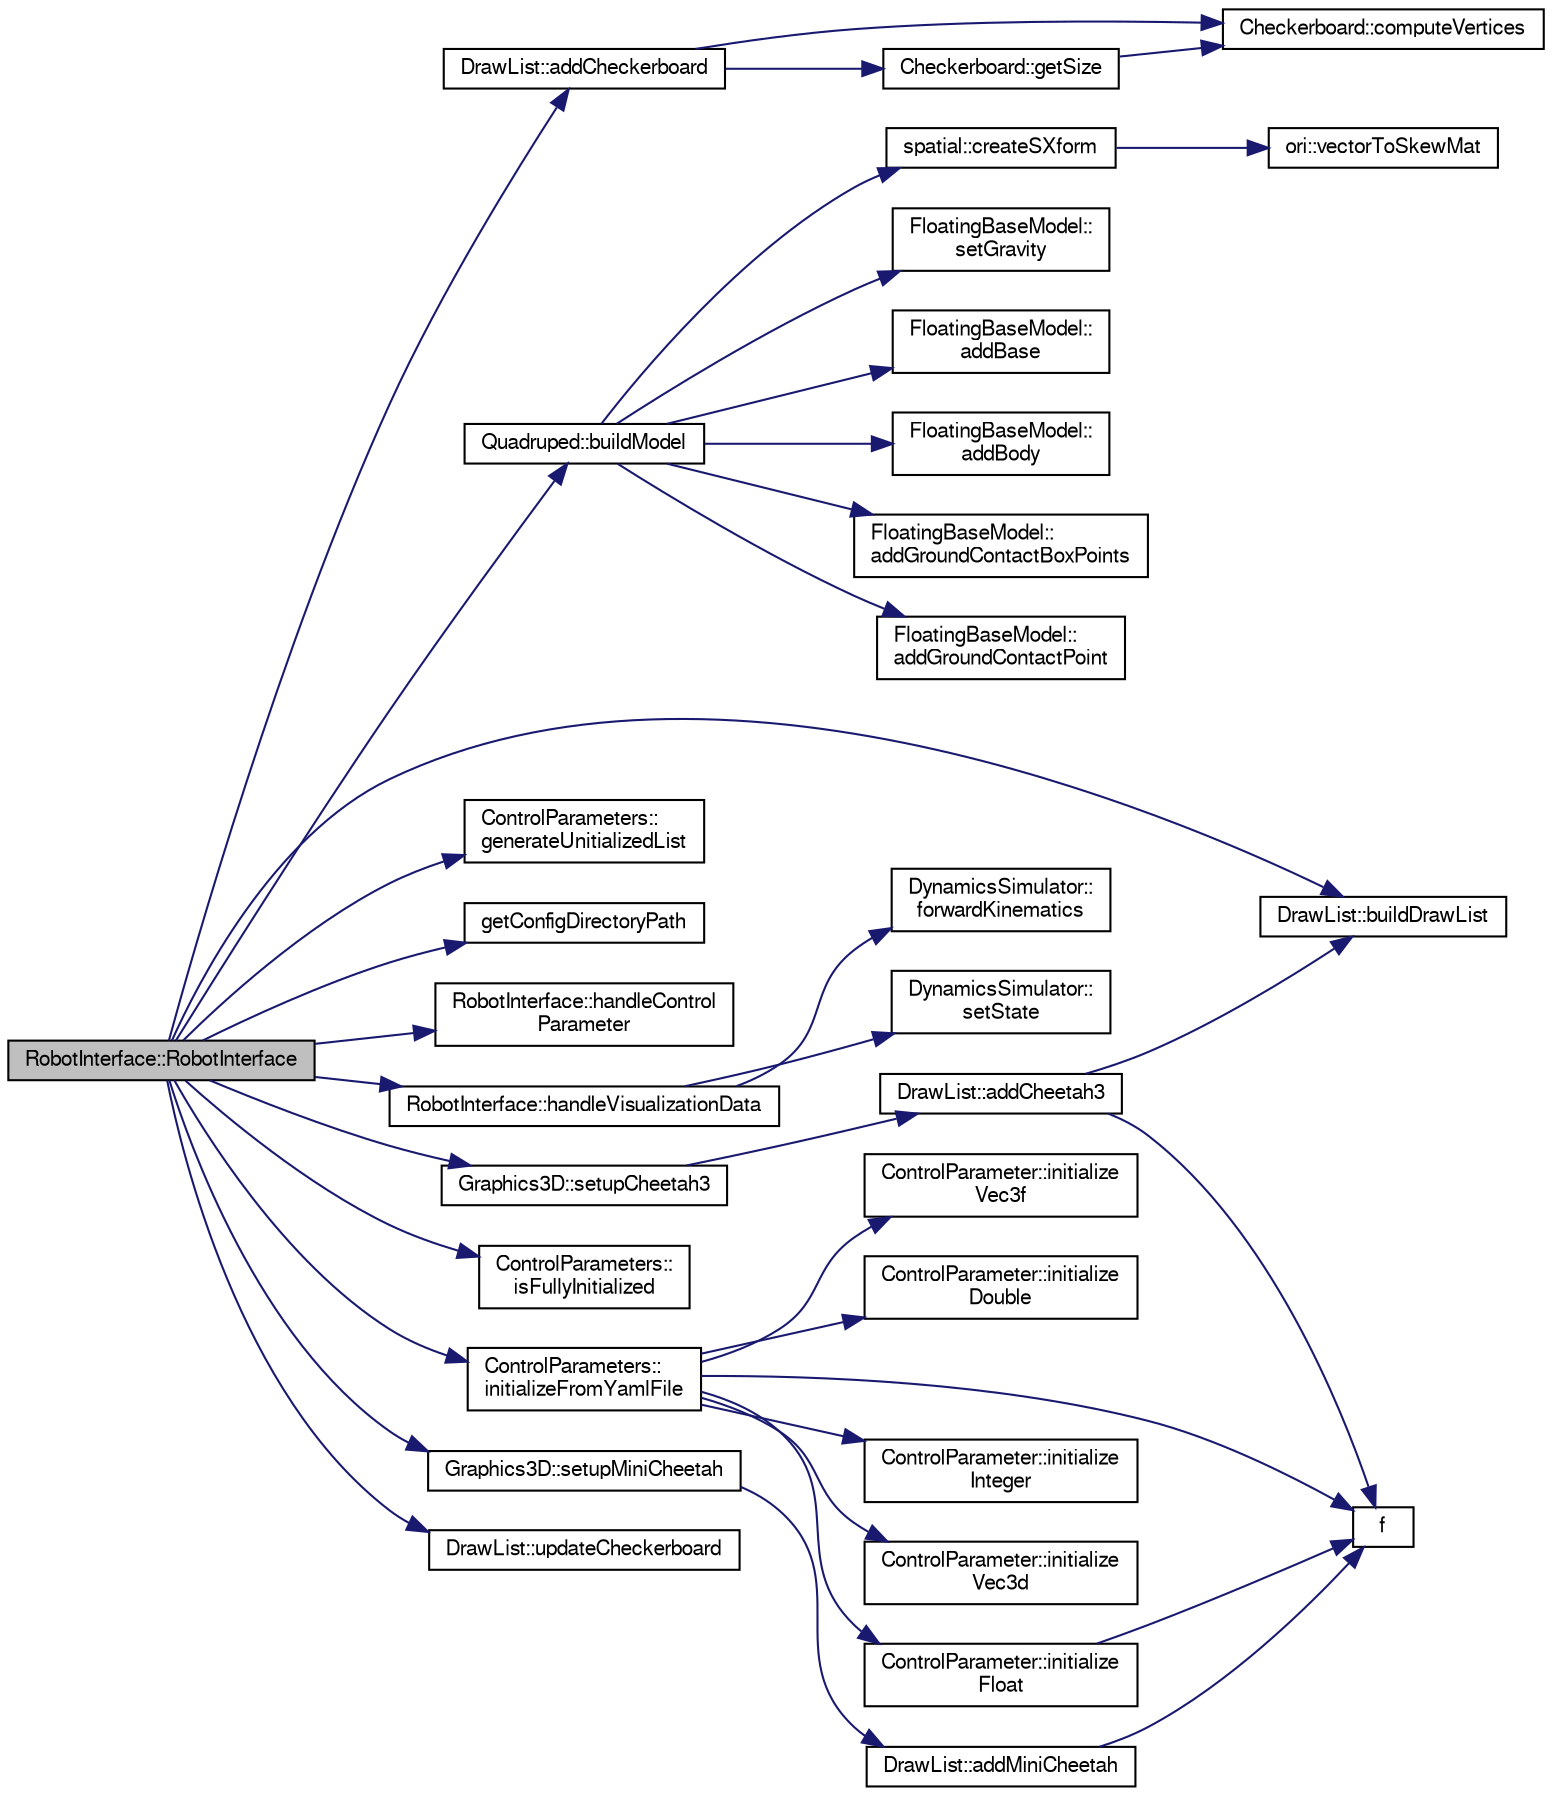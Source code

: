 digraph "RobotInterface::RobotInterface"
{
  edge [fontname="FreeSans",fontsize="10",labelfontname="FreeSans",labelfontsize="10"];
  node [fontname="FreeSans",fontsize="10",shape=record];
  rankdir="LR";
  Node1 [label="RobotInterface::RobotInterface",height=0.2,width=0.4,color="black", fillcolor="grey75", style="filled", fontcolor="black"];
  Node1 -> Node2 [color="midnightblue",fontsize="10",style="solid",fontname="FreeSans"];
  Node2 [label="DrawList::addCheckerboard",height=0.2,width=0.4,color="black", fillcolor="white", style="filled",URL="$d1/d03/class_draw_list.html#a1df4a5846120d050f009a8736424f221"];
  Node2 -> Node3 [color="midnightblue",fontsize="10",style="solid",fontname="FreeSans"];
  Node3 [label="Checkerboard::computeVertices",height=0.2,width=0.4,color="black", fillcolor="white", style="filled",URL="$df/d89/class_checkerboard.html#a7da009b6e556e016815920ee968efa98"];
  Node2 -> Node4 [color="midnightblue",fontsize="10",style="solid",fontname="FreeSans"];
  Node4 [label="Checkerboard::getSize",height=0.2,width=0.4,color="black", fillcolor="white", style="filled",URL="$df/d89/class_checkerboard.html#ac2684bd81769c83fbf0bf2f648a35488"];
  Node4 -> Node3 [color="midnightblue",fontsize="10",style="solid",fontname="FreeSans"];
  Node1 -> Node5 [color="midnightblue",fontsize="10",style="solid",fontname="FreeSans"];
  Node5 [label="DrawList::buildDrawList",height=0.2,width=0.4,color="black", fillcolor="white", style="filled",URL="$d1/d03/class_draw_list.html#a792c90bc3c128f684bd62928b24d2d38"];
  Node1 -> Node6 [color="midnightblue",fontsize="10",style="solid",fontname="FreeSans"];
  Node6 [label="Quadruped::buildModel",height=0.2,width=0.4,color="black", fillcolor="white", style="filled",URL="$dc/d66/class_quadruped.html#ae3725898959888f0885981c43f127a07"];
  Node6 -> Node7 [color="midnightblue",fontsize="10",style="solid",fontname="FreeSans"];
  Node7 [label="FloatingBaseModel::\laddBase",height=0.2,width=0.4,color="black", fillcolor="white", style="filled",URL="$d6/db1/class_floating_base_model.html#ab3dfc6605561bee26b4f7a893e44c78d"];
  Node6 -> Node8 [color="midnightblue",fontsize="10",style="solid",fontname="FreeSans"];
  Node8 [label="FloatingBaseModel::\laddBody",height=0.2,width=0.4,color="black", fillcolor="white", style="filled",URL="$d6/db1/class_floating_base_model.html#adcff6806f39aedf95a3723fc10c6144e"];
  Node6 -> Node9 [color="midnightblue",fontsize="10",style="solid",fontname="FreeSans"];
  Node9 [label="FloatingBaseModel::\laddGroundContactBoxPoints",height=0.2,width=0.4,color="black", fillcolor="white", style="filled",URL="$d6/db1/class_floating_base_model.html#aff2cddc3077b282fe3504ecd28bc08cb"];
  Node6 -> Node10 [color="midnightblue",fontsize="10",style="solid",fontname="FreeSans"];
  Node10 [label="FloatingBaseModel::\laddGroundContactPoint",height=0.2,width=0.4,color="black", fillcolor="white", style="filled",URL="$d6/db1/class_floating_base_model.html#a3f2a319bbd26e5e7f91c7d3b980e28c4"];
  Node6 -> Node11 [color="midnightblue",fontsize="10",style="solid",fontname="FreeSans"];
  Node11 [label="spatial::createSXform",height=0.2,width=0.4,color="black", fillcolor="white", style="filled",URL="$de/d1a/namespacespatial.html#ae4a2145f3028087511b4f17c0152ec83"];
  Node11 -> Node12 [color="midnightblue",fontsize="10",style="solid",fontname="FreeSans"];
  Node12 [label="ori::vectorToSkewMat",height=0.2,width=0.4,color="black", fillcolor="white", style="filled",URL="$da/d9b/namespaceori.html#a153f2a76610f0c5524da3f8bf8fa4dfa"];
  Node6 -> Node13 [color="midnightblue",fontsize="10",style="solid",fontname="FreeSans"];
  Node13 [label="FloatingBaseModel::\lsetGravity",height=0.2,width=0.4,color="black", fillcolor="white", style="filled",URL="$d6/db1/class_floating_base_model.html#a32274ad578f7ad30bd79e786b62cdd62"];
  Node1 -> Node14 [color="midnightblue",fontsize="10",style="solid",fontname="FreeSans"];
  Node14 [label="ControlParameters::\lgenerateUnitializedList",height=0.2,width=0.4,color="black", fillcolor="white", style="filled",URL="$d8/d86/class_control_parameters.html#a6fc860c65c6484562dfc922cb5806410"];
  Node1 -> Node15 [color="midnightblue",fontsize="10",style="solid",fontname="FreeSans"];
  Node15 [label="getConfigDirectoryPath",height=0.2,width=0.4,color="black", fillcolor="white", style="filled",URL="$de/df0/utilities_8h.html#afe1bbec53e0ac370224c4aa5c3433b0e"];
  Node1 -> Node16 [color="midnightblue",fontsize="10",style="solid",fontname="FreeSans"];
  Node16 [label="RobotInterface::handleControl\lParameter",height=0.2,width=0.4,color="black", fillcolor="white", style="filled",URL="$d6/d05/class_robot_interface.html#a429be295631bd7ee22cd2efc9fb74648"];
  Node1 -> Node17 [color="midnightblue",fontsize="10",style="solid",fontname="FreeSans"];
  Node17 [label="RobotInterface::handleVisualizationData",height=0.2,width=0.4,color="black", fillcolor="white", style="filled",URL="$d6/d05/class_robot_interface.html#a1a13156279b80e488f9535374f66a8f8"];
  Node17 -> Node18 [color="midnightblue",fontsize="10",style="solid",fontname="FreeSans"];
  Node18 [label="DynamicsSimulator::\lsetState",height=0.2,width=0.4,color="black", fillcolor="white", style="filled",URL="$d7/d9c/class_dynamics_simulator.html#a1b185d90d2b15840ca57f8e2adcf84fb"];
  Node17 -> Node19 [color="midnightblue",fontsize="10",style="solid",fontname="FreeSans"];
  Node19 [label="DynamicsSimulator::\lforwardKinematics",height=0.2,width=0.4,color="black", fillcolor="white", style="filled",URL="$d7/d9c/class_dynamics_simulator.html#a3c057386e8d437e8c5dbcae02acf935c",tooltip="Do forward kinematics for feet. "];
  Node1 -> Node20 [color="midnightblue",fontsize="10",style="solid",fontname="FreeSans"];
  Node20 [label="ControlParameters::\linitializeFromYamlFile",height=0.2,width=0.4,color="black", fillcolor="white", style="filled",URL="$d8/d86/class_control_parameters.html#a18eb23794d712e6c56120e644883e4e0"];
  Node20 -> Node21 [color="midnightblue",fontsize="10",style="solid",fontname="FreeSans"];
  Node21 [label="f",height=0.2,width=0.4,color="black", fillcolor="white", style="filled",URL="$dc/dd7/test__casadi_8cpp.html#ae20d7fba59865a21504b65cdb44cbfe5"];
  Node20 -> Node22 [color="midnightblue",fontsize="10",style="solid",fontname="FreeSans"];
  Node22 [label="ControlParameter::initialize\lDouble",height=0.2,width=0.4,color="black", fillcolor="white", style="filled",URL="$da/d98/class_control_parameter.html#a13b0c1993d779ecd063a2177507f2704"];
  Node20 -> Node23 [color="midnightblue",fontsize="10",style="solid",fontname="FreeSans"];
  Node23 [label="ControlParameter::initialize\lFloat",height=0.2,width=0.4,color="black", fillcolor="white", style="filled",URL="$da/d98/class_control_parameter.html#a758ba2c0d184af0c0a19caee656b2af3"];
  Node23 -> Node21 [color="midnightblue",fontsize="10",style="solid",fontname="FreeSans"];
  Node20 -> Node24 [color="midnightblue",fontsize="10",style="solid",fontname="FreeSans"];
  Node24 [label="ControlParameter::initialize\lInteger",height=0.2,width=0.4,color="black", fillcolor="white", style="filled",URL="$da/d98/class_control_parameter.html#abc08f598172aee1e86f51edc67f3fdd8"];
  Node20 -> Node25 [color="midnightblue",fontsize="10",style="solid",fontname="FreeSans"];
  Node25 [label="ControlParameter::initialize\lVec3d",height=0.2,width=0.4,color="black", fillcolor="white", style="filled",URL="$da/d98/class_control_parameter.html#a09a2be4eb342febe00c60d9eaa735d4e"];
  Node20 -> Node26 [color="midnightblue",fontsize="10",style="solid",fontname="FreeSans"];
  Node26 [label="ControlParameter::initialize\lVec3f",height=0.2,width=0.4,color="black", fillcolor="white", style="filled",URL="$da/d98/class_control_parameter.html#adc8af6ad0dfb0c862cae6ec8ae8d4afd"];
  Node1 -> Node27 [color="midnightblue",fontsize="10",style="solid",fontname="FreeSans"];
  Node27 [label="ControlParameters::\lisFullyInitialized",height=0.2,width=0.4,color="black", fillcolor="white", style="filled",URL="$d8/d86/class_control_parameters.html#a12b144b3d659080b6e0bfd93569b566e"];
  Node1 -> Node28 [color="midnightblue",fontsize="10",style="solid",fontname="FreeSans"];
  Node28 [label="Graphics3D::setupCheetah3",height=0.2,width=0.4,color="black", fillcolor="white", style="filled",URL="$de/d6f/class_graphics3_d.html#a2ded7e2e203f7d660f4120e0b9e3ed61"];
  Node28 -> Node29 [color="midnightblue",fontsize="10",style="solid",fontname="FreeSans"];
  Node29 [label="DrawList::addCheetah3",height=0.2,width=0.4,color="black", fillcolor="white", style="filled",URL="$d1/d03/class_draw_list.html#a1b2d94c539ac6c6e1f4ec3fb859888c9"];
  Node29 -> Node5 [color="midnightblue",fontsize="10",style="solid",fontname="FreeSans"];
  Node29 -> Node21 [color="midnightblue",fontsize="10",style="solid",fontname="FreeSans"];
  Node1 -> Node30 [color="midnightblue",fontsize="10",style="solid",fontname="FreeSans"];
  Node30 [label="Graphics3D::setupMiniCheetah",height=0.2,width=0.4,color="black", fillcolor="white", style="filled",URL="$de/d6f/class_graphics3_d.html#a49c53912e2868ee7d93cb0a3ed6d0f4b"];
  Node30 -> Node31 [color="midnightblue",fontsize="10",style="solid",fontname="FreeSans"];
  Node31 [label="DrawList::addMiniCheetah",height=0.2,width=0.4,color="black", fillcolor="white", style="filled",URL="$d1/d03/class_draw_list.html#a89c4a0327553343171fe6d948679f78c"];
  Node31 -> Node21 [color="midnightblue",fontsize="10",style="solid",fontname="FreeSans"];
  Node1 -> Node32 [color="midnightblue",fontsize="10",style="solid",fontname="FreeSans"];
  Node32 [label="DrawList::updateCheckerboard",height=0.2,width=0.4,color="black", fillcolor="white", style="filled",URL="$d1/d03/class_draw_list.html#ae3f55365bc72bedb51b835533c515861"];
}
